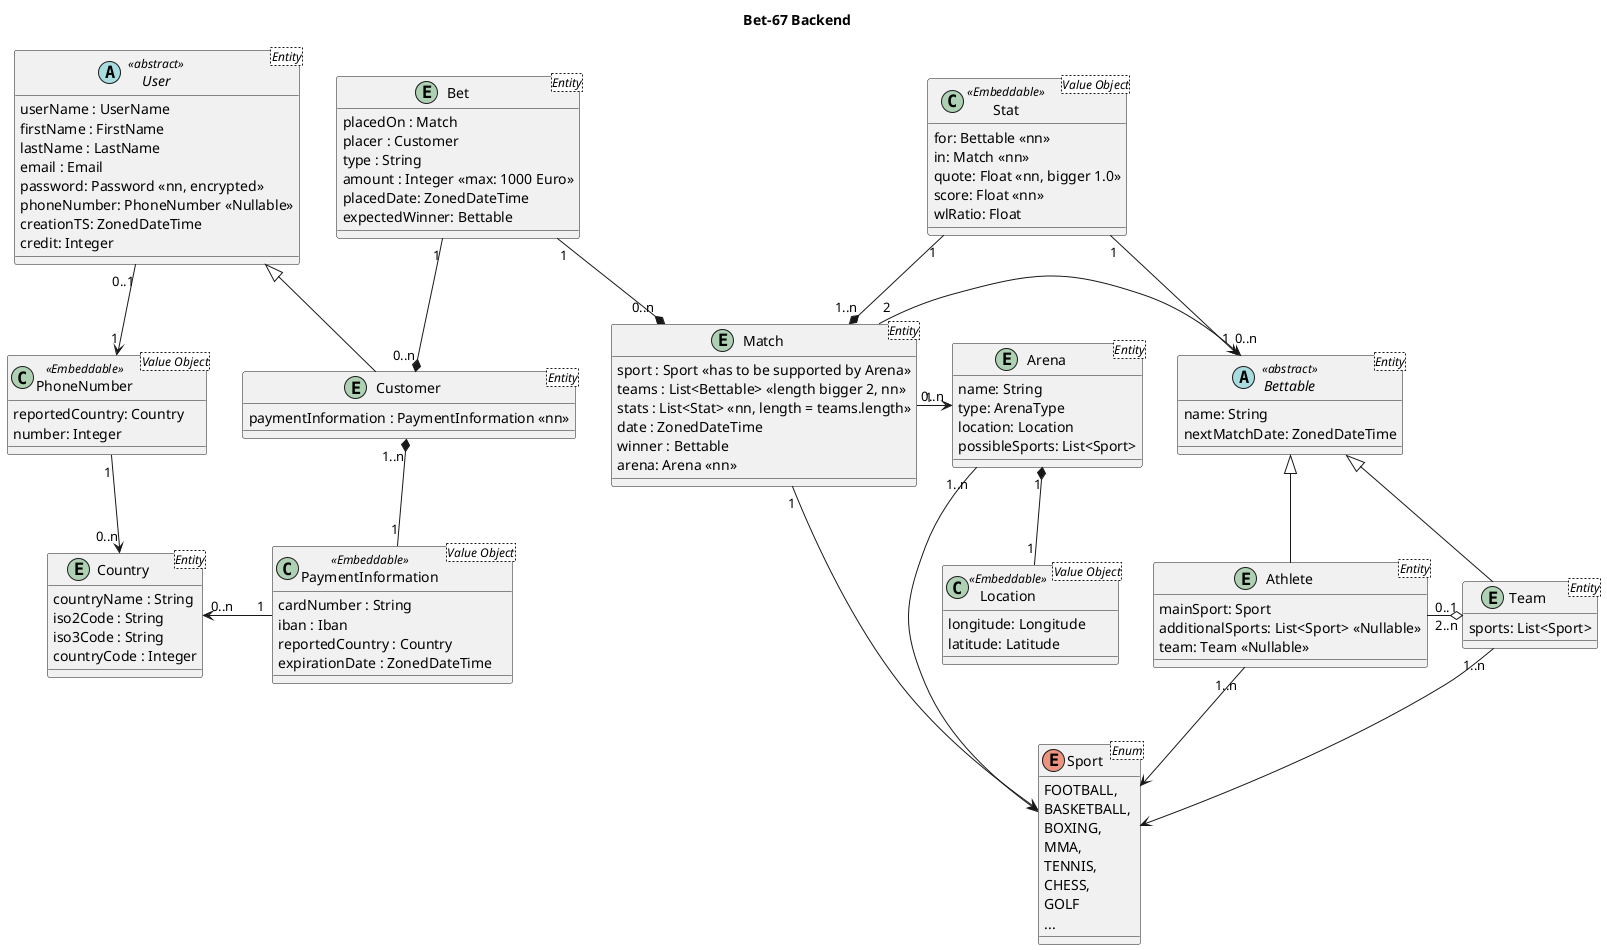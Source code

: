 @startuml

title Bet-67 Backend

abstract class User <Entity> <<abstract>> {
    userName : UserName
    firstName : FirstName
    lastName : LastName
    email : Email
    password: Password <<nn, encrypted>>
    phoneNumber: PhoneNumber <<Nullable>>
    creationTS: ZonedDateTime
    credit: Integer
}

class PhoneNumber <Value Object> <<Embeddable>> {
    reportedCountry: Country
    number: Integer
}

entity Customer <Entity> extends User{
    paymentInformation : PaymentInformation <<nn>>
}

entity Bet <Entity> {
    placedOn : Match
    placer : Customer
    type : String
    amount : Integer <<max: 1000 Euro>>
    placedDate: ZonedDateTime
    expectedWinner: Bettable
}

entity Match <Entity> {
    sport : Sport <<has to be supported by Arena>>
    teams : List<Bettable> <<length bigger 2, nn>>
    stats : List<Stat> <<nn, length = teams.length>>
    date : ZonedDateTime
    winner : Bettable
    arena: Arena <<nn>>
}

class Stat <Value Object> <<Embeddable>> {
    for: Bettable <<nn>>
    in: Match <<nn>>
    quote: Float <<nn, bigger 1.0>>
    score: Float <<nn>>
    wlRatio: Float
}

entity Arena <Entity> {
    name: String
    type: ArenaType
    location: Location
    possibleSports: List<Sport>
}

class Location <Value Object> <<Embeddable>> {
    longitude: Longitude
    latitude: Latitude
}

abstract class Bettable <Entity> <<abstract>> {
    name: String
    nextMatchDate: ZonedDateTime
}

entity Team <Entity> extends Bettable{
    sports: List<Sport>
}

entity Athlete <Entity> extends Bettable{
    mainSport: Sport
    additionalSports: List<Sport> <<Nullable>>
    team: Team <<Nullable>>
}

class PaymentInformation <Value Object>  <<Embeddable>> {
    cardNumber : String
    iban : Iban
    reportedCountry : Country
    expirationDate : ZonedDateTime
}

entity Country <Entity> {
    countryName : String
    iso2Code : String
    iso3Code : String
    countryCode : Integer
}

enum Sport <Enum> {
    FOOTBALL,
    BASKETBALL,
    BOXING,
    MMA,
    TENNIS,
    CHESS,
    GOLF
    ...
}

'!include rich_types.puml

Bet "1" --* "0..n" Customer
Customer "1..n" *-- "1" PaymentInformation
PaymentInformation "1" -left> "0..n" Country
PhoneNumber "1" --> "0..n" Country
Bet "1" --* "0..n" Match
Match "2" -> "0..n" Bettable
Match "1" -> "0..n" Arena
Arena "1" *-- "1" Location
Team "1..n" --> Sport
Athlete "1..n" --> Sport
Match "1" --> Sport
Arena "1..n" -> Sport
User "0..1" --> "1" PhoneNumber
Athlete "0..1" -o "2..n" Team
Stat "1" --* "1..n" Match
Stat "1" --> "1" Bettable

@enduml
